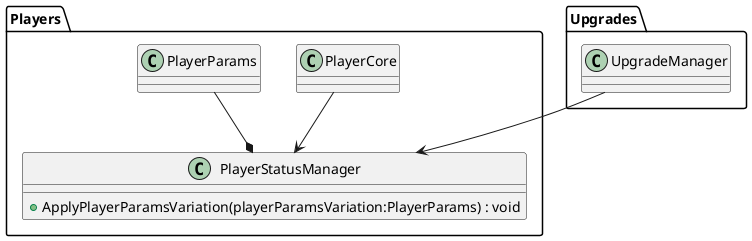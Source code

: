 @startuml
namespace Players{
class PlayerStatusManager {
    + ApplyPlayerParamsVariation(playerParamsVariation:PlayerParams) : void
}
}
Players.PlayerCore --> PlayerStatusManager
Upgrades.UpgradeManager --> PlayerStatusManager
Players.PlayerParams --* PlayerStatusManager
@enduml
